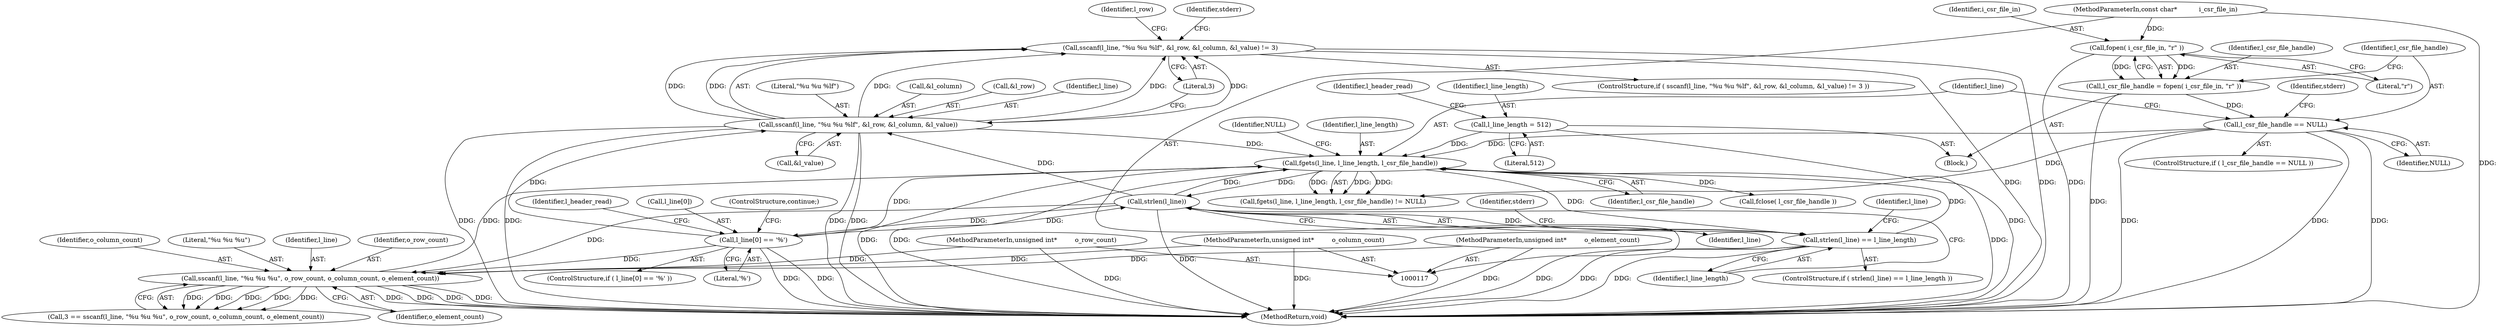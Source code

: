digraph "0_libxsmm_151481489192e6d1997f8bde52c5c425ea41741d@API" {
"1000365" [label="(Call,sscanf(l_line, \"%u %u %lf\", &l_row, &l_column, &l_value) != 3)"];
"1000366" [label="(Call,sscanf(l_line, \"%u %u %lf\", &l_row, &l_column, &l_value))"];
"1000177" [label="(Call,l_line[0] == '%')"];
"1000168" [label="(Call,strlen(l_line))"];
"1000160" [label="(Call,fgets(l_line, l_line_length, l_csr_file_handle))"];
"1000195" [label="(Call,sscanf(l_line, \"%u %u %u\", o_row_count, o_column_count, o_element_count))"];
"1000122" [label="(MethodParameterIn,unsigned int*         o_row_count)"];
"1000123" [label="(MethodParameterIn,unsigned int*         o_column_count)"];
"1000124" [label="(MethodParameterIn,unsigned int*         o_element_count)"];
"1000128" [label="(Call,l_line_length = 512)"];
"1000167" [label="(Call,strlen(l_line) == l_line_length)"];
"1000150" [label="(Call,l_csr_file_handle == NULL)"];
"1000144" [label="(Call,l_csr_file_handle = fopen( i_csr_file_in, \"r\" ))"];
"1000146" [label="(Call,fopen( i_csr_file_in, \"r\" ))"];
"1000118" [label="(MethodParameterIn,const char*           i_csr_file_in)"];
"1000365" [label="(Call,sscanf(l_line, \"%u %u %lf\", &l_row, &l_column, &l_value) != 3)"];
"1000130" [label="(Literal,512)"];
"1000382" [label="(Identifier,l_row)"];
"1000125" [label="(Block,)"];
"1000368" [label="(Literal,\"%u %u %lf\")"];
"1000170" [label="(Identifier,l_line_length)"];
"1000199" [label="(Identifier,o_column_count)"];
"1000179" [label="(Identifier,l_line)"];
"1000163" [label="(Identifier,l_csr_file_handle)"];
"1000145" [label="(Identifier,l_csr_file_handle)"];
"1000151" [label="(Identifier,l_csr_file_handle)"];
"1000197" [label="(Literal,\"%u %u %u\")"];
"1000167" [label="(Call,strlen(l_line) == l_line_length)"];
"1000375" [label="(Literal,3)"];
"1000371" [label="(Call,&l_column)"];
"1000144" [label="(Call,l_csr_file_handle = fopen( i_csr_file_in, \"r\" ))"];
"1000196" [label="(Identifier,l_line)"];
"1000166" [label="(ControlStructure,if ( strlen(l_line) == l_line_length ))"];
"1000369" [label="(Call,&l_row)"];
"1000124" [label="(MethodParameterIn,unsigned int*         o_element_count)"];
"1000178" [label="(Call,l_line[0])"];
"1000118" [label="(MethodParameterIn,const char*           i_csr_file_in)"];
"1000193" [label="(Call,3 == sscanf(l_line, \"%u %u %u\", o_row_count, o_column_count, o_element_count))"];
"1000173" [label="(Identifier,stderr)"];
"1000123" [label="(MethodParameterIn,unsigned int*         o_column_count)"];
"1000129" [label="(Identifier,l_line_length)"];
"1000147" [label="(Identifier,i_csr_file_in)"];
"1000168" [label="(Call,strlen(l_line))"];
"1000176" [label="(ControlStructure,if ( l_line[0] == '%' ))"];
"1000150" [label="(Call,l_csr_file_handle == NULL)"];
"1000152" [label="(Identifier,NULL)"];
"1000367" [label="(Identifier,l_line)"];
"1000159" [label="(Call,fgets(l_line, l_line_length, l_csr_file_handle) != NULL)"];
"1000366" [label="(Call,sscanf(l_line, \"%u %u %lf\", &l_row, &l_column, &l_value))"];
"1000128" [label="(Call,l_line_length = 512)"];
"1000200" [label="(Identifier,o_element_count)"];
"1000149" [label="(ControlStructure,if ( l_csr_file_handle == NULL ))"];
"1000198" [label="(Identifier,o_row_count)"];
"1000161" [label="(Identifier,l_line)"];
"1000183" [label="(ControlStructure,continue;)"];
"1000195" [label="(Call,sscanf(l_line, \"%u %u %u\", o_row_count, o_column_count, o_element_count))"];
"1000378" [label="(Identifier,stderr)"];
"1000364" [label="(ControlStructure,if ( sscanf(l_line, \"%u %u %lf\", &l_row, &l_column, &l_value) != 3 ))"];
"1000181" [label="(Literal,'%')"];
"1000134" [label="(Identifier,l_header_read)"];
"1000177" [label="(Call,l_line[0] == '%')"];
"1000155" [label="(Identifier,stderr)"];
"1000148" [label="(Literal,\"r\")"];
"1000169" [label="(Identifier,l_line)"];
"1000164" [label="(Identifier,NULL)"];
"1000160" [label="(Call,fgets(l_line, l_line_length, l_csr_file_handle))"];
"1000162" [label="(Identifier,l_line_length)"];
"1000460" [label="(MethodReturn,void)"];
"1000412" [label="(Call,fclose( l_csr_file_handle ))"];
"1000122" [label="(MethodParameterIn,unsigned int*         o_row_count)"];
"1000373" [label="(Call,&l_value)"];
"1000146" [label="(Call,fopen( i_csr_file_in, \"r\" ))"];
"1000188" [label="(Identifier,l_header_read)"];
"1000365" -> "1000364"  [label="AST: "];
"1000365" -> "1000375"  [label="CFG: "];
"1000366" -> "1000365"  [label="AST: "];
"1000375" -> "1000365"  [label="AST: "];
"1000378" -> "1000365"  [label="CFG: "];
"1000382" -> "1000365"  [label="CFG: "];
"1000365" -> "1000460"  [label="DDG: "];
"1000365" -> "1000460"  [label="DDG: "];
"1000366" -> "1000365"  [label="DDG: "];
"1000366" -> "1000365"  [label="DDG: "];
"1000366" -> "1000365"  [label="DDG: "];
"1000366" -> "1000365"  [label="DDG: "];
"1000366" -> "1000365"  [label="DDG: "];
"1000366" -> "1000373"  [label="CFG: "];
"1000367" -> "1000366"  [label="AST: "];
"1000368" -> "1000366"  [label="AST: "];
"1000369" -> "1000366"  [label="AST: "];
"1000371" -> "1000366"  [label="AST: "];
"1000373" -> "1000366"  [label="AST: "];
"1000375" -> "1000366"  [label="CFG: "];
"1000366" -> "1000460"  [label="DDG: "];
"1000366" -> "1000460"  [label="DDG: "];
"1000366" -> "1000460"  [label="DDG: "];
"1000366" -> "1000460"  [label="DDG: "];
"1000366" -> "1000160"  [label="DDG: "];
"1000177" -> "1000366"  [label="DDG: "];
"1000168" -> "1000366"  [label="DDG: "];
"1000177" -> "1000176"  [label="AST: "];
"1000177" -> "1000181"  [label="CFG: "];
"1000178" -> "1000177"  [label="AST: "];
"1000181" -> "1000177"  [label="AST: "];
"1000183" -> "1000177"  [label="CFG: "];
"1000188" -> "1000177"  [label="CFG: "];
"1000177" -> "1000460"  [label="DDG: "];
"1000177" -> "1000460"  [label="DDG: "];
"1000177" -> "1000160"  [label="DDG: "];
"1000177" -> "1000168"  [label="DDG: "];
"1000168" -> "1000177"  [label="DDG: "];
"1000177" -> "1000195"  [label="DDG: "];
"1000168" -> "1000167"  [label="AST: "];
"1000168" -> "1000169"  [label="CFG: "];
"1000169" -> "1000168"  [label="AST: "];
"1000170" -> "1000168"  [label="CFG: "];
"1000168" -> "1000460"  [label="DDG: "];
"1000168" -> "1000160"  [label="DDG: "];
"1000168" -> "1000167"  [label="DDG: "];
"1000160" -> "1000168"  [label="DDG: "];
"1000168" -> "1000195"  [label="DDG: "];
"1000160" -> "1000159"  [label="AST: "];
"1000160" -> "1000163"  [label="CFG: "];
"1000161" -> "1000160"  [label="AST: "];
"1000162" -> "1000160"  [label="AST: "];
"1000163" -> "1000160"  [label="AST: "];
"1000164" -> "1000160"  [label="CFG: "];
"1000160" -> "1000460"  [label="DDG: "];
"1000160" -> "1000460"  [label="DDG: "];
"1000160" -> "1000460"  [label="DDG: "];
"1000160" -> "1000159"  [label="DDG: "];
"1000160" -> "1000159"  [label="DDG: "];
"1000160" -> "1000159"  [label="DDG: "];
"1000195" -> "1000160"  [label="DDG: "];
"1000128" -> "1000160"  [label="DDG: "];
"1000167" -> "1000160"  [label="DDG: "];
"1000150" -> "1000160"  [label="DDG: "];
"1000160" -> "1000167"  [label="DDG: "];
"1000160" -> "1000412"  [label="DDG: "];
"1000195" -> "1000193"  [label="AST: "];
"1000195" -> "1000200"  [label="CFG: "];
"1000196" -> "1000195"  [label="AST: "];
"1000197" -> "1000195"  [label="AST: "];
"1000198" -> "1000195"  [label="AST: "];
"1000199" -> "1000195"  [label="AST: "];
"1000200" -> "1000195"  [label="AST: "];
"1000193" -> "1000195"  [label="CFG: "];
"1000195" -> "1000460"  [label="DDG: "];
"1000195" -> "1000460"  [label="DDG: "];
"1000195" -> "1000460"  [label="DDG: "];
"1000195" -> "1000460"  [label="DDG: "];
"1000195" -> "1000193"  [label="DDG: "];
"1000195" -> "1000193"  [label="DDG: "];
"1000195" -> "1000193"  [label="DDG: "];
"1000195" -> "1000193"  [label="DDG: "];
"1000195" -> "1000193"  [label="DDG: "];
"1000122" -> "1000195"  [label="DDG: "];
"1000123" -> "1000195"  [label="DDG: "];
"1000124" -> "1000195"  [label="DDG: "];
"1000122" -> "1000117"  [label="AST: "];
"1000122" -> "1000460"  [label="DDG: "];
"1000123" -> "1000117"  [label="AST: "];
"1000123" -> "1000460"  [label="DDG: "];
"1000124" -> "1000117"  [label="AST: "];
"1000124" -> "1000460"  [label="DDG: "];
"1000128" -> "1000125"  [label="AST: "];
"1000128" -> "1000130"  [label="CFG: "];
"1000129" -> "1000128"  [label="AST: "];
"1000130" -> "1000128"  [label="AST: "];
"1000134" -> "1000128"  [label="CFG: "];
"1000128" -> "1000460"  [label="DDG: "];
"1000167" -> "1000166"  [label="AST: "];
"1000167" -> "1000170"  [label="CFG: "];
"1000170" -> "1000167"  [label="AST: "];
"1000173" -> "1000167"  [label="CFG: "];
"1000179" -> "1000167"  [label="CFG: "];
"1000167" -> "1000460"  [label="DDG: "];
"1000167" -> "1000460"  [label="DDG: "];
"1000167" -> "1000460"  [label="DDG: "];
"1000150" -> "1000149"  [label="AST: "];
"1000150" -> "1000152"  [label="CFG: "];
"1000151" -> "1000150"  [label="AST: "];
"1000152" -> "1000150"  [label="AST: "];
"1000155" -> "1000150"  [label="CFG: "];
"1000161" -> "1000150"  [label="CFG: "];
"1000150" -> "1000460"  [label="DDG: "];
"1000150" -> "1000460"  [label="DDG: "];
"1000150" -> "1000460"  [label="DDG: "];
"1000144" -> "1000150"  [label="DDG: "];
"1000150" -> "1000159"  [label="DDG: "];
"1000144" -> "1000125"  [label="AST: "];
"1000144" -> "1000146"  [label="CFG: "];
"1000145" -> "1000144"  [label="AST: "];
"1000146" -> "1000144"  [label="AST: "];
"1000151" -> "1000144"  [label="CFG: "];
"1000144" -> "1000460"  [label="DDG: "];
"1000146" -> "1000144"  [label="DDG: "];
"1000146" -> "1000144"  [label="DDG: "];
"1000146" -> "1000148"  [label="CFG: "];
"1000147" -> "1000146"  [label="AST: "];
"1000148" -> "1000146"  [label="AST: "];
"1000146" -> "1000460"  [label="DDG: "];
"1000118" -> "1000146"  [label="DDG: "];
"1000118" -> "1000117"  [label="AST: "];
"1000118" -> "1000460"  [label="DDG: "];
}
